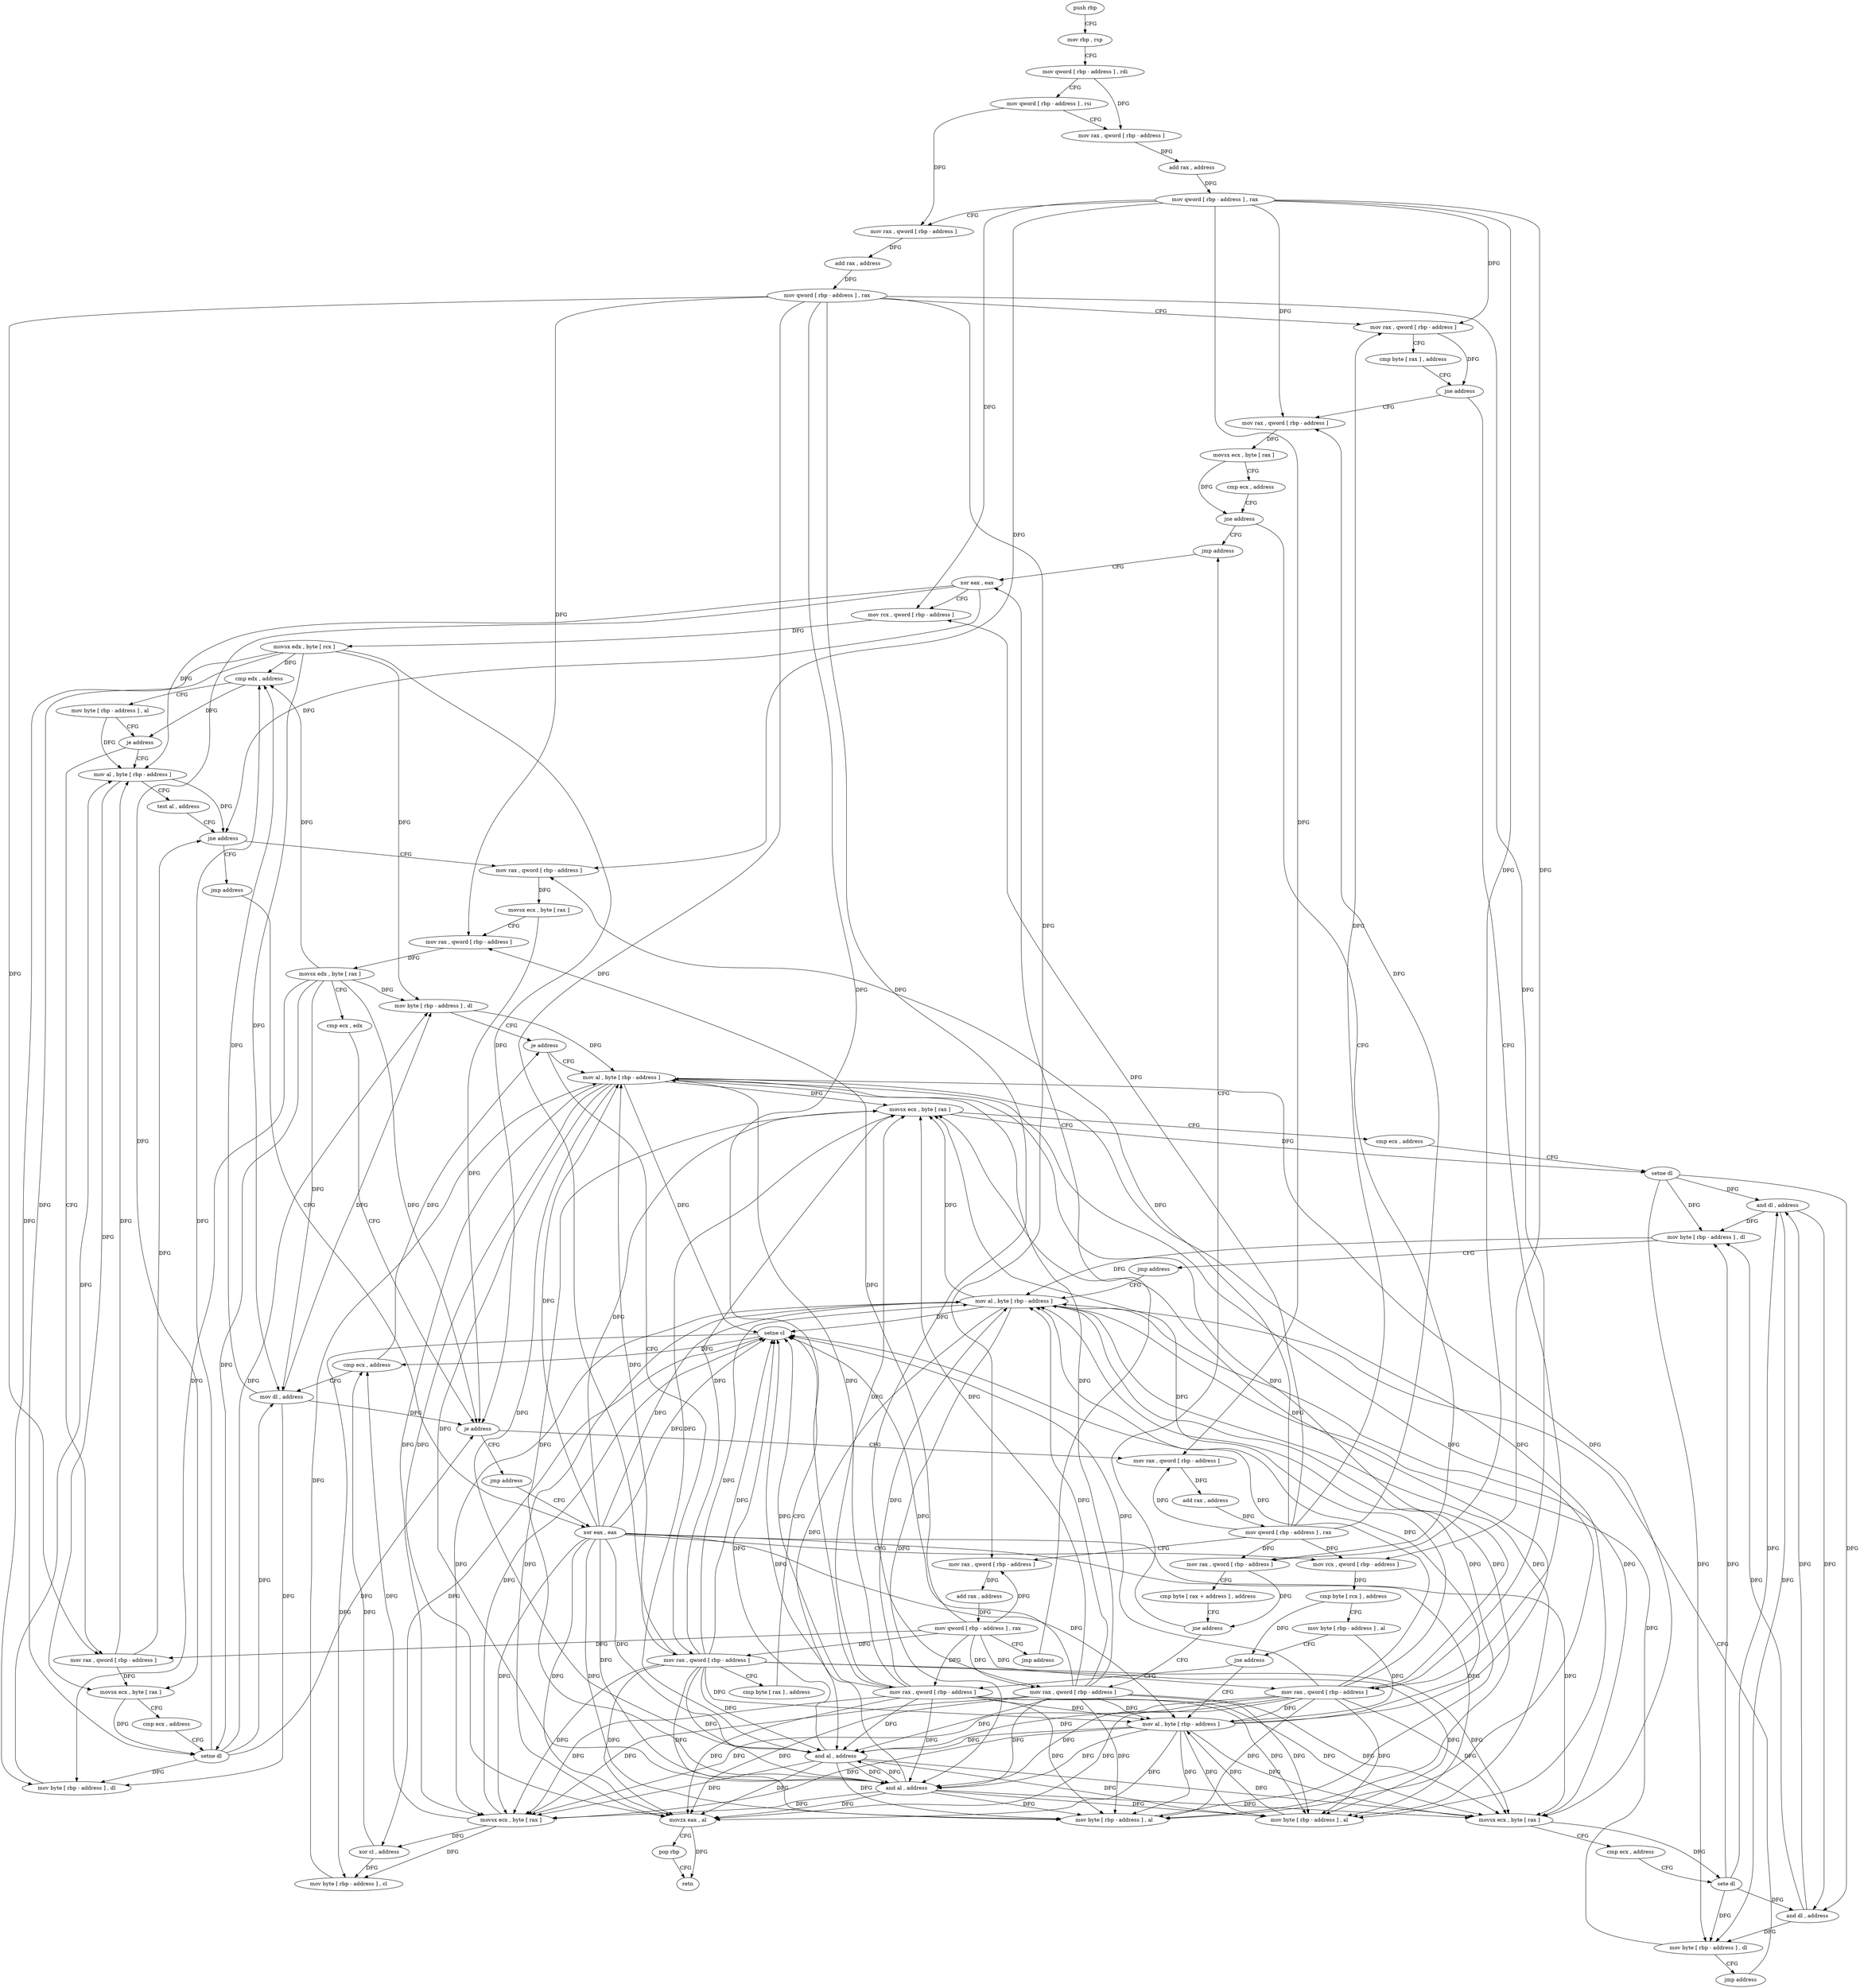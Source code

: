 digraph "func" {
"4203248" [label = "push rbp" ]
"4203249" [label = "mov rbp , rsp" ]
"4203252" [label = "mov qword [ rbp - address ] , rdi" ]
"4203256" [label = "mov qword [ rbp - address ] , rsi" ]
"4203260" [label = "mov rax , qword [ rbp - address ]" ]
"4203264" [label = "add rax , address" ]
"4203270" [label = "mov qword [ rbp - address ] , rax" ]
"4203274" [label = "mov rax , qword [ rbp - address ]" ]
"4203278" [label = "add rax , address" ]
"4203284" [label = "mov qword [ rbp - address ] , rax" ]
"4203288" [label = "mov rax , qword [ rbp - address ]" ]
"4203292" [label = "cmp byte [ rax ] , address" ]
"4203295" [label = "jne address" ]
"4203325" [label = "mov rax , qword [ rbp - address ]" ]
"4203301" [label = "mov rax , qword [ rbp - address ]" ]
"4203329" [label = "movsx ecx , byte [ rax ]" ]
"4203332" [label = "cmp ecx , address" ]
"4203335" [label = "jne address" ]
"4203379" [label = "jmp address" ]
"4203341" [label = "mov rax , qword [ rbp - address ]" ]
"4203305" [label = "movsx ecx , byte [ rax ]" ]
"4203308" [label = "cmp ecx , address" ]
"4203311" [label = "setne dl" ]
"4203314" [label = "and dl , address" ]
"4203317" [label = "mov byte [ rbp - address ] , dl" ]
"4203320" [label = "jmp address" ]
"4203566" [label = "mov al , byte [ rbp - address ]" ]
"4203384" [label = "xor eax , eax" ]
"4203345" [label = "cmp byte [ rax + address ] , address" ]
"4203349" [label = "jne address" ]
"4203355" [label = "mov rax , qword [ rbp - address ]" ]
"4203569" [label = "and al , address" ]
"4203571" [label = "movzx eax , al" ]
"4203574" [label = "pop rbp" ]
"4203575" [label = "retn" ]
"4203386" [label = "mov rcx , qword [ rbp - address ]" ]
"4203390" [label = "movsx edx , byte [ rcx ]" ]
"4203393" [label = "cmp edx , address" ]
"4203396" [label = "mov byte [ rbp - address ] , al" ]
"4203399" [label = "je address" ]
"4203421" [label = "mov al , byte [ rbp - address ]" ]
"4203405" [label = "mov rax , qword [ rbp - address ]" ]
"4203359" [label = "movsx ecx , byte [ rax ]" ]
"4203362" [label = "cmp ecx , address" ]
"4203365" [label = "sete dl" ]
"4203368" [label = "and dl , address" ]
"4203371" [label = "mov byte [ rbp - address ] , dl" ]
"4203374" [label = "jmp address" ]
"4203424" [label = "test al , address" ]
"4203426" [label = "jne address" ]
"4203437" [label = "mov rax , qword [ rbp - address ]" ]
"4203432" [label = "jmp address" ]
"4203409" [label = "movsx ecx , byte [ rax ]" ]
"4203412" [label = "cmp ecx , address" ]
"4203415" [label = "setne dl" ]
"4203418" [label = "mov byte [ rbp - address ] , dl" ]
"4203441" [label = "movsx ecx , byte [ rax ]" ]
"4203444" [label = "mov rax , qword [ rbp - address ]" ]
"4203448" [label = "movsx edx , byte [ rax ]" ]
"4203451" [label = "cmp ecx , edx" ]
"4203453" [label = "je address" ]
"4203464" [label = "mov rax , qword [ rbp - address ]" ]
"4203459" [label = "jmp address" ]
"4203497" [label = "xor eax , eax" ]
"4203468" [label = "add rax , address" ]
"4203474" [label = "mov qword [ rbp - address ] , rax" ]
"4203478" [label = "mov rax , qword [ rbp - address ]" ]
"4203482" [label = "add rax , address" ]
"4203488" [label = "mov qword [ rbp - address ] , rax" ]
"4203492" [label = "jmp address" ]
"4203499" [label = "mov rcx , qword [ rbp - address ]" ]
"4203503" [label = "cmp byte [ rcx ] , address" ]
"4203506" [label = "mov byte [ rbp - address ] , al" ]
"4203509" [label = "jne address" ]
"4203558" [label = "mov al , byte [ rbp - address ]" ]
"4203515" [label = "mov rax , qword [ rbp - address ]" ]
"4203561" [label = "and al , address" ]
"4203563" [label = "mov byte [ rbp - address ] , al" ]
"4203519" [label = "movsx ecx , byte [ rax ]" ]
"4203522" [label = "cmp ecx , address" ]
"4203525" [label = "mov dl , address" ]
"4203527" [label = "mov byte [ rbp - address ] , dl" ]
"4203530" [label = "je address" ]
"4203552" [label = "mov al , byte [ rbp - address ]" ]
"4203536" [label = "mov rax , qword [ rbp - address ]" ]
"4203555" [label = "mov byte [ rbp - address ] , al" ]
"4203540" [label = "cmp byte [ rax ] , address" ]
"4203543" [label = "setne cl" ]
"4203546" [label = "xor cl , address" ]
"4203549" [label = "mov byte [ rbp - address ] , cl" ]
"4203248" -> "4203249" [ label = "CFG" ]
"4203249" -> "4203252" [ label = "CFG" ]
"4203252" -> "4203256" [ label = "CFG" ]
"4203252" -> "4203260" [ label = "DFG" ]
"4203256" -> "4203260" [ label = "CFG" ]
"4203256" -> "4203274" [ label = "DFG" ]
"4203260" -> "4203264" [ label = "DFG" ]
"4203264" -> "4203270" [ label = "DFG" ]
"4203270" -> "4203274" [ label = "CFG" ]
"4203270" -> "4203288" [ label = "DFG" ]
"4203270" -> "4203325" [ label = "DFG" ]
"4203270" -> "4203341" [ label = "DFG" ]
"4203270" -> "4203386" [ label = "DFG" ]
"4203270" -> "4203437" [ label = "DFG" ]
"4203270" -> "4203464" [ label = "DFG" ]
"4203270" -> "4203499" [ label = "DFG" ]
"4203274" -> "4203278" [ label = "DFG" ]
"4203278" -> "4203284" [ label = "DFG" ]
"4203284" -> "4203288" [ label = "CFG" ]
"4203284" -> "4203301" [ label = "DFG" ]
"4203284" -> "4203355" [ label = "DFG" ]
"4203284" -> "4203405" [ label = "DFG" ]
"4203284" -> "4203444" [ label = "DFG" ]
"4203284" -> "4203478" [ label = "DFG" ]
"4203284" -> "4203515" [ label = "DFG" ]
"4203284" -> "4203536" [ label = "DFG" ]
"4203288" -> "4203292" [ label = "CFG" ]
"4203288" -> "4203295" [ label = "DFG" ]
"4203292" -> "4203295" [ label = "CFG" ]
"4203295" -> "4203325" [ label = "CFG" ]
"4203295" -> "4203301" [ label = "CFG" ]
"4203325" -> "4203329" [ label = "DFG" ]
"4203301" -> "4203305" [ label = "DFG" ]
"4203301" -> "4203566" [ label = "DFG" ]
"4203301" -> "4203569" [ label = "DFG" ]
"4203301" -> "4203571" [ label = "DFG" ]
"4203301" -> "4203359" [ label = "DFG" ]
"4203301" -> "4203558" [ label = "DFG" ]
"4203301" -> "4203561" [ label = "DFG" ]
"4203301" -> "4203563" [ label = "DFG" ]
"4203301" -> "4203519" [ label = "DFG" ]
"4203301" -> "4203552" [ label = "DFG" ]
"4203301" -> "4203555" [ label = "DFG" ]
"4203301" -> "4203543" [ label = "DFG" ]
"4203329" -> "4203332" [ label = "CFG" ]
"4203329" -> "4203335" [ label = "DFG" ]
"4203332" -> "4203335" [ label = "CFG" ]
"4203335" -> "4203379" [ label = "CFG" ]
"4203335" -> "4203341" [ label = "CFG" ]
"4203379" -> "4203384" [ label = "CFG" ]
"4203341" -> "4203345" [ label = "CFG" ]
"4203341" -> "4203349" [ label = "DFG" ]
"4203305" -> "4203308" [ label = "CFG" ]
"4203305" -> "4203311" [ label = "DFG" ]
"4203308" -> "4203311" [ label = "CFG" ]
"4203311" -> "4203314" [ label = "DFG" ]
"4203311" -> "4203317" [ label = "DFG" ]
"4203311" -> "4203368" [ label = "DFG" ]
"4203311" -> "4203371" [ label = "DFG" ]
"4203314" -> "4203317" [ label = "DFG" ]
"4203314" -> "4203368" [ label = "DFG" ]
"4203314" -> "4203371" [ label = "DFG" ]
"4203317" -> "4203320" [ label = "CFG" ]
"4203317" -> "4203566" [ label = "DFG" ]
"4203320" -> "4203566" [ label = "CFG" ]
"4203566" -> "4203569" [ label = "DFG" ]
"4203566" -> "4203305" [ label = "DFG" ]
"4203566" -> "4203571" [ label = "DFG" ]
"4203566" -> "4203359" [ label = "DFG" ]
"4203566" -> "4203561" [ label = "DFG" ]
"4203566" -> "4203563" [ label = "DFG" ]
"4203566" -> "4203519" [ label = "DFG" ]
"4203566" -> "4203555" [ label = "DFG" ]
"4203566" -> "4203543" [ label = "DFG" ]
"4203384" -> "4203386" [ label = "CFG" ]
"4203384" -> "4203421" [ label = "DFG" ]
"4203384" -> "4203426" [ label = "DFG" ]
"4203384" -> "4203409" [ label = "DFG" ]
"4203345" -> "4203349" [ label = "CFG" ]
"4203349" -> "4203379" [ label = "CFG" ]
"4203349" -> "4203355" [ label = "CFG" ]
"4203355" -> "4203359" [ label = "DFG" ]
"4203355" -> "4203305" [ label = "DFG" ]
"4203355" -> "4203569" [ label = "DFG" ]
"4203355" -> "4203571" [ label = "DFG" ]
"4203355" -> "4203566" [ label = "DFG" ]
"4203355" -> "4203558" [ label = "DFG" ]
"4203355" -> "4203561" [ label = "DFG" ]
"4203355" -> "4203563" [ label = "DFG" ]
"4203355" -> "4203519" [ label = "DFG" ]
"4203355" -> "4203552" [ label = "DFG" ]
"4203355" -> "4203555" [ label = "DFG" ]
"4203355" -> "4203543" [ label = "DFG" ]
"4203569" -> "4203571" [ label = "DFG" ]
"4203569" -> "4203305" [ label = "DFG" ]
"4203569" -> "4203359" [ label = "DFG" ]
"4203569" -> "4203561" [ label = "DFG" ]
"4203569" -> "4203563" [ label = "DFG" ]
"4203569" -> "4203519" [ label = "DFG" ]
"4203569" -> "4203555" [ label = "DFG" ]
"4203569" -> "4203543" [ label = "DFG" ]
"4203571" -> "4203574" [ label = "CFG" ]
"4203571" -> "4203575" [ label = "DFG" ]
"4203574" -> "4203575" [ label = "CFG" ]
"4203386" -> "4203390" [ label = "DFG" ]
"4203390" -> "4203393" [ label = "DFG" ]
"4203390" -> "4203415" [ label = "DFG" ]
"4203390" -> "4203418" [ label = "DFG" ]
"4203390" -> "4203453" [ label = "DFG" ]
"4203390" -> "4203525" [ label = "DFG" ]
"4203390" -> "4203527" [ label = "DFG" ]
"4203393" -> "4203396" [ label = "CFG" ]
"4203393" -> "4203399" [ label = "DFG" ]
"4203396" -> "4203399" [ label = "CFG" ]
"4203396" -> "4203421" [ label = "DFG" ]
"4203399" -> "4203421" [ label = "CFG" ]
"4203399" -> "4203405" [ label = "CFG" ]
"4203421" -> "4203424" [ label = "CFG" ]
"4203421" -> "4203426" [ label = "DFG" ]
"4203421" -> "4203409" [ label = "DFG" ]
"4203405" -> "4203409" [ label = "DFG" ]
"4203405" -> "4203426" [ label = "DFG" ]
"4203405" -> "4203421" [ label = "DFG" ]
"4203359" -> "4203362" [ label = "CFG" ]
"4203359" -> "4203365" [ label = "DFG" ]
"4203362" -> "4203365" [ label = "CFG" ]
"4203365" -> "4203368" [ label = "DFG" ]
"4203365" -> "4203314" [ label = "DFG" ]
"4203365" -> "4203317" [ label = "DFG" ]
"4203365" -> "4203371" [ label = "DFG" ]
"4203368" -> "4203371" [ label = "DFG" ]
"4203368" -> "4203314" [ label = "DFG" ]
"4203368" -> "4203317" [ label = "DFG" ]
"4203371" -> "4203374" [ label = "CFG" ]
"4203371" -> "4203566" [ label = "DFG" ]
"4203374" -> "4203566" [ label = "CFG" ]
"4203424" -> "4203426" [ label = "CFG" ]
"4203426" -> "4203437" [ label = "CFG" ]
"4203426" -> "4203432" [ label = "CFG" ]
"4203437" -> "4203441" [ label = "DFG" ]
"4203432" -> "4203497" [ label = "CFG" ]
"4203409" -> "4203412" [ label = "CFG" ]
"4203409" -> "4203415" [ label = "DFG" ]
"4203412" -> "4203415" [ label = "CFG" ]
"4203415" -> "4203418" [ label = "DFG" ]
"4203415" -> "4203393" [ label = "DFG" ]
"4203415" -> "4203453" [ label = "DFG" ]
"4203415" -> "4203525" [ label = "DFG" ]
"4203415" -> "4203527" [ label = "DFG" ]
"4203418" -> "4203421" [ label = "DFG" ]
"4203441" -> "4203444" [ label = "CFG" ]
"4203441" -> "4203453" [ label = "DFG" ]
"4203444" -> "4203448" [ label = "DFG" ]
"4203448" -> "4203451" [ label = "CFG" ]
"4203448" -> "4203393" [ label = "DFG" ]
"4203448" -> "4203418" [ label = "DFG" ]
"4203448" -> "4203415" [ label = "DFG" ]
"4203448" -> "4203453" [ label = "DFG" ]
"4203448" -> "4203525" [ label = "DFG" ]
"4203448" -> "4203527" [ label = "DFG" ]
"4203451" -> "4203453" [ label = "CFG" ]
"4203453" -> "4203464" [ label = "CFG" ]
"4203453" -> "4203459" [ label = "CFG" ]
"4203464" -> "4203468" [ label = "DFG" ]
"4203459" -> "4203497" [ label = "CFG" ]
"4203497" -> "4203499" [ label = "CFG" ]
"4203497" -> "4203305" [ label = "DFG" ]
"4203497" -> "4203569" [ label = "DFG" ]
"4203497" -> "4203571" [ label = "DFG" ]
"4203497" -> "4203359" [ label = "DFG" ]
"4203497" -> "4203566" [ label = "DFG" ]
"4203497" -> "4203558" [ label = "DFG" ]
"4203497" -> "4203561" [ label = "DFG" ]
"4203497" -> "4203563" [ label = "DFG" ]
"4203497" -> "4203519" [ label = "DFG" ]
"4203497" -> "4203552" [ label = "DFG" ]
"4203497" -> "4203555" [ label = "DFG" ]
"4203497" -> "4203543" [ label = "DFG" ]
"4203468" -> "4203474" [ label = "DFG" ]
"4203474" -> "4203478" [ label = "CFG" ]
"4203474" -> "4203288" [ label = "DFG" ]
"4203474" -> "4203325" [ label = "DFG" ]
"4203474" -> "4203341" [ label = "DFG" ]
"4203474" -> "4203386" [ label = "DFG" ]
"4203474" -> "4203437" [ label = "DFG" ]
"4203474" -> "4203464" [ label = "DFG" ]
"4203474" -> "4203499" [ label = "DFG" ]
"4203478" -> "4203482" [ label = "DFG" ]
"4203482" -> "4203488" [ label = "DFG" ]
"4203488" -> "4203492" [ label = "CFG" ]
"4203488" -> "4203301" [ label = "DFG" ]
"4203488" -> "4203355" [ label = "DFG" ]
"4203488" -> "4203405" [ label = "DFG" ]
"4203488" -> "4203444" [ label = "DFG" ]
"4203488" -> "4203478" [ label = "DFG" ]
"4203488" -> "4203515" [ label = "DFG" ]
"4203488" -> "4203536" [ label = "DFG" ]
"4203492" -> "4203384" [ label = "CFG" ]
"4203499" -> "4203503" [ label = "DFG" ]
"4203503" -> "4203506" [ label = "CFG" ]
"4203503" -> "4203509" [ label = "DFG" ]
"4203506" -> "4203509" [ label = "CFG" ]
"4203506" -> "4203558" [ label = "DFG" ]
"4203509" -> "4203558" [ label = "CFG" ]
"4203509" -> "4203515" [ label = "CFG" ]
"4203558" -> "4203561" [ label = "DFG" ]
"4203558" -> "4203305" [ label = "DFG" ]
"4203558" -> "4203569" [ label = "DFG" ]
"4203558" -> "4203571" [ label = "DFG" ]
"4203558" -> "4203359" [ label = "DFG" ]
"4203558" -> "4203563" [ label = "DFG" ]
"4203558" -> "4203519" [ label = "DFG" ]
"4203558" -> "4203555" [ label = "DFG" ]
"4203558" -> "4203543" [ label = "DFG" ]
"4203515" -> "4203519" [ label = "DFG" ]
"4203515" -> "4203305" [ label = "DFG" ]
"4203515" -> "4203569" [ label = "DFG" ]
"4203515" -> "4203571" [ label = "DFG" ]
"4203515" -> "4203359" [ label = "DFG" ]
"4203515" -> "4203561" [ label = "DFG" ]
"4203515" -> "4203563" [ label = "DFG" ]
"4203515" -> "4203566" [ label = "DFG" ]
"4203515" -> "4203558" [ label = "DFG" ]
"4203515" -> "4203552" [ label = "DFG" ]
"4203515" -> "4203555" [ label = "DFG" ]
"4203515" -> "4203543" [ label = "DFG" ]
"4203561" -> "4203563" [ label = "DFG" ]
"4203561" -> "4203305" [ label = "DFG" ]
"4203561" -> "4203569" [ label = "DFG" ]
"4203561" -> "4203571" [ label = "DFG" ]
"4203561" -> "4203359" [ label = "DFG" ]
"4203561" -> "4203519" [ label = "DFG" ]
"4203561" -> "4203555" [ label = "DFG" ]
"4203561" -> "4203543" [ label = "DFG" ]
"4203563" -> "4203566" [ label = "DFG" ]
"4203519" -> "4203522" [ label = "DFG" ]
"4203519" -> "4203543" [ label = "DFG" ]
"4203519" -> "4203546" [ label = "DFG" ]
"4203519" -> "4203549" [ label = "DFG" ]
"4203522" -> "4203525" [ label = "CFG" ]
"4203522" -> "4203530" [ label = "DFG" ]
"4203525" -> "4203527" [ label = "DFG" ]
"4203525" -> "4203393" [ label = "DFG" ]
"4203525" -> "4203418" [ label = "DFG" ]
"4203525" -> "4203453" [ label = "DFG" ]
"4203527" -> "4203530" [ label = "CFG" ]
"4203527" -> "4203552" [ label = "DFG" ]
"4203530" -> "4203552" [ label = "CFG" ]
"4203530" -> "4203536" [ label = "CFG" ]
"4203552" -> "4203555" [ label = "DFG" ]
"4203552" -> "4203305" [ label = "DFG" ]
"4203552" -> "4203569" [ label = "DFG" ]
"4203552" -> "4203571" [ label = "DFG" ]
"4203552" -> "4203359" [ label = "DFG" ]
"4203552" -> "4203561" [ label = "DFG" ]
"4203552" -> "4203563" [ label = "DFG" ]
"4203552" -> "4203519" [ label = "DFG" ]
"4203552" -> "4203543" [ label = "DFG" ]
"4203536" -> "4203540" [ label = "CFG" ]
"4203536" -> "4203305" [ label = "DFG" ]
"4203536" -> "4203569" [ label = "DFG" ]
"4203536" -> "4203571" [ label = "DFG" ]
"4203536" -> "4203359" [ label = "DFG" ]
"4203536" -> "4203561" [ label = "DFG" ]
"4203536" -> "4203563" [ label = "DFG" ]
"4203536" -> "4203519" [ label = "DFG" ]
"4203536" -> "4203555" [ label = "DFG" ]
"4203536" -> "4203566" [ label = "DFG" ]
"4203536" -> "4203558" [ label = "DFG" ]
"4203536" -> "4203552" [ label = "DFG" ]
"4203536" -> "4203543" [ label = "DFG" ]
"4203555" -> "4203558" [ label = "DFG" ]
"4203540" -> "4203543" [ label = "CFG" ]
"4203543" -> "4203546" [ label = "DFG" ]
"4203543" -> "4203522" [ label = "DFG" ]
"4203543" -> "4203549" [ label = "DFG" ]
"4203546" -> "4203549" [ label = "DFG" ]
"4203546" -> "4203522" [ label = "DFG" ]
"4203549" -> "4203552" [ label = "DFG" ]
}
